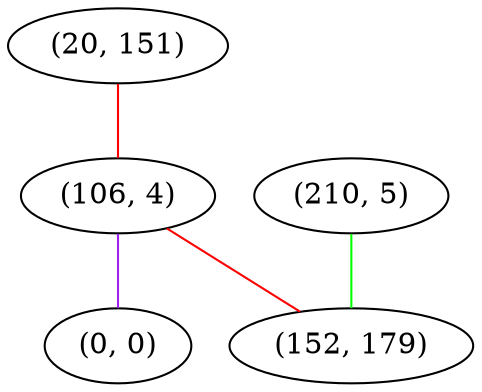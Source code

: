 graph "" {
"(20, 151)";
"(210, 5)";
"(106, 4)";
"(0, 0)";
"(152, 179)";
"(20, 151)" -- "(106, 4)"  [color=red, key=0, weight=1];
"(210, 5)" -- "(152, 179)"  [color=green, key=0, weight=2];
"(106, 4)" -- "(0, 0)"  [color=purple, key=0, weight=4];
"(106, 4)" -- "(152, 179)"  [color=red, key=0, weight=1];
}
